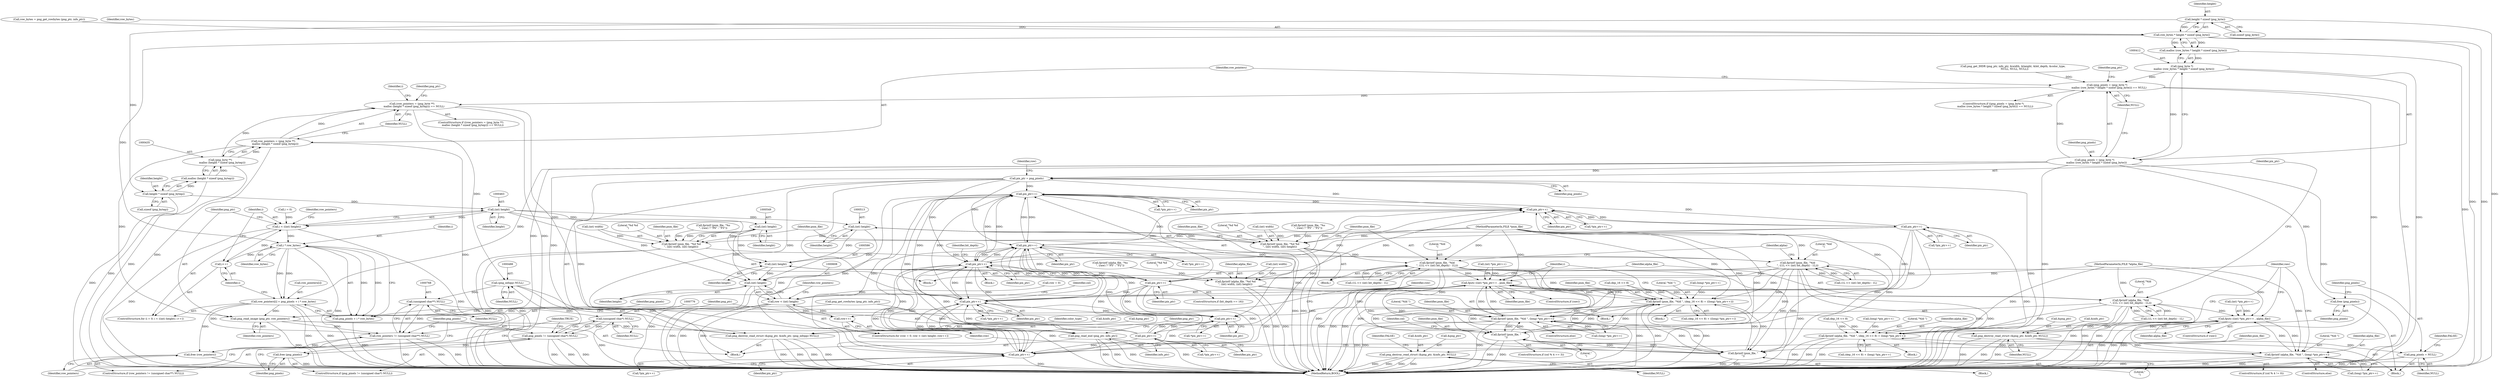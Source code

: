 digraph "0_Android_9d4853418ab2f754c2b63e091c29c5529b8b86ca_157@API" {
"1000416" [label="(Call,height * sizeof (png_byte))"];
"1000414" [label="(Call,row_bytes * height * sizeof (png_byte))"];
"1000413" [label="(Call,malloc (row_bytes * height * sizeof (png_byte)))"];
"1000411" [label="(Call,(png_byte *)\n     malloc (row_bytes * height * sizeof (png_byte)))"];
"1000408" [label="(Call,(png_pixels = (png_byte *)\n     malloc (row_bytes * height * sizeof (png_byte))) == NULL)"];
"1000422" [label="(Call,png_destroy_read_struct (&png_ptr, &info_ptr, NULL))"];
"1000431" [label="(Call,(row_pointers = (png_byte **)\n     malloc (height * sizeof (png_bytep))) == NULL)"];
"1000443" [label="(Call,png_destroy_read_struct (&png_ptr, &info_ptr, NULL))"];
"1000451" [label="(Call,png_pixels = NULL)"];
"1000487" [label="(Call,(png_infopp) NULL)"];
"1000482" [label="(Call,png_destroy_read_struct (&png_ptr, &info_ptr, (png_infopp) NULL))"];
"1000767" [label="(Call,(unsigned char**) NULL)"];
"1000765" [label="(Call,row_pointers != (unsigned char**) NULL)"];
"1000770" [label="(Call,free (row_pointers))"];
"1000775" [label="(Call,(unsigned char*) NULL)"];
"1000773" [label="(Call,png_pixels != (unsigned char*) NULL)"];
"1000778" [label="(Call,free (png_pixels))"];
"1000409" [label="(Call,png_pixels = (png_byte *)\n     malloc (row_bytes * height * sizeof (png_byte)))"];
"1000449" [label="(Call,free (png_pixels))"];
"1000467" [label="(Call,row_pointers[i] = png_pixels + i * row_bytes)"];
"1000476" [label="(Call,png_read_image (png_ptr, row_pointers))"];
"1000479" [label="(Call,png_read_end (png_ptr, info_ptr))"];
"1000471" [label="(Call,png_pixels + i * row_bytes)"];
"1000598" [label="(Call,pix_ptr = png_pixels)"];
"1000643" [label="(Call,pix_ptr++)"];
"1000657" [label="(Call,pix_ptr++)"];
"1000669" [label="(Call,pix_ptr++)"];
"1000678" [label="(Call,pix_ptr++)"];
"1000687" [label="(Call,pix_ptr++)"];
"1000693" [label="(Call,pix_ptr++)"];
"1000703" [label="(Call,pix_ptr++)"];
"1000717" [label="(Call,pix_ptr++)"];
"1000729" [label="(Call,pix_ptr++)"];
"1000738" [label="(Call,pix_ptr++)"];
"1000473" [label="(Call,i * row_bytes)"];
"1000465" [label="(Call,i++)"];
"1000460" [label="(Call,i < ((int) height))"];
"1000437" [label="(Call,height * sizeof (png_bytep))"];
"1000436" [label="(Call,malloc (height * sizeof (png_bytep)))"];
"1000434" [label="(Call,(png_byte **)\n     malloc (height * sizeof (png_bytep)))"];
"1000432" [label="(Call,row_pointers = (png_byte **)\n     malloc (height * sizeof (png_bytep)))"];
"1000462" [label="(Call,(int) height)"];
"1000512" [label="(Call,(int) height)"];
"1000506" [label="(Call,fprintf (pnm_file, \"%d %d\n\", (int) width, (int) height))"];
"1000515" [label="(Call,fprintf (pnm_file, \"%ld\n\", ((1L << (int) bit_depth) - 1L)))"];
"1000639" [label="(Call,fputc ((int) *pix_ptr++ , pnm_file))"];
"1000659" [label="(Call,fprintf (pnm_file, \"%ld \", (dep_16 << 8) + ((long) *pix_ptr++)))"];
"1000672" [label="(Call,fprintf (pnm_file, \"%ld \", (long) *pix_ptr++))"];
"1000749" [label="(Call,fprintf (pnm_file, \"\n\"))"];
"1000761" [label="(Call,fprintf (pnm_file, \"\n\"))"];
"1000585" [label="(Call,(int) height)"];
"1000579" [label="(Call,fprintf (alpha_file, \"%d %d\n\", (int) width, (int) height))"];
"1000588" [label="(Call,fprintf (alpha_file, \"%ld\n\", ((1L << (int) bit_depth) - 1L)))"];
"1000699" [label="(Call,fputc ((int) *pix_ptr++ , alpha_file))"];
"1000719" [label="(Call,fprintf (alpha_file, \"%ld \", (dep_16 << 8) + (long) *pix_ptr++))"];
"1000732" [label="(Call,fprintf (alpha_file, \"%ld \", (long) *pix_ptr++))"];
"1000607" [label="(Call,(int) height)"];
"1000605" [label="(Call,row < (int) height)"];
"1000610" [label="(Call,row++)"];
"1000548" [label="(Call,(int) height)"];
"1000542" [label="(Call,fprintf (pnm_file, \"%d %d\n\", (int) width, (int) height))"];
"1000551" [label="(Call,fprintf (pnm_file, \"%ld\n\", ((1L << (int) bit_depth) - 1L)))"];
"1000761" [label="(Call,fprintf (pnm_file, \"\n\"))"];
"1000711" [label="(Block,)"];
"1000723" [label="(Call,dep_16 << 8)"];
"1000482" [label="(Call,png_destroy_read_struct (&png_ptr, &info_ptr, (png_infopp) NULL))"];
"1000453" [label="(Identifier,NULL)"];
"1000699" [label="(Call,fputc ((int) *pix_ptr++ , alpha_file))"];
"1000515" [label="(Call,fprintf (pnm_file, \"%ld\n\", ((1L << (int) bit_depth) - 1L)))"];
"1000477" [label="(Identifier,png_ptr)"];
"1000672" [label="(Call,fprintf (pnm_file, \"%ld \", (long) *pix_ptr++))"];
"1000509" [label="(Call,(int) width)"];
"1000464" [label="(Identifier,height)"];
"1000469" [label="(Identifier,row_pointers)"];
"1000402" [label="(Call,row_bytes = png_get_rowbytes (png_ptr, info_ptr))"];
"1000449" [label="(Call,free (png_pixels))"];
"1000475" [label="(Identifier,row_bytes)"];
"1000551" [label="(Call,fprintf (pnm_file, \"%ld\n\", ((1L << (int) bit_depth) - 1L)))"];
"1000451" [label="(Call,png_pixels = NULL)"];
"1000764" [label="(ControlStructure,if (row_pointers != (unsigned char**) NULL))"];
"1000661" [label="(Literal,\"%ld \")"];
"1000506" [label="(Call,fprintf (pnm_file, \"%d %d\n\", (int) width, (int) height))"];
"1000590" [label="(Literal,\"%ld\n\")"];
"1000686" [label="(Block,)"];
"1000514" [label="(Identifier,height)"];
"1000582" [label="(Call,(int) width)"];
"1000487" [label="(Call,(png_infopp) NULL)"];
"1000694" [label="(Identifier,pix_ptr)"];
"1000739" [label="(Identifier,pix_ptr)"];
"1000137" [label="(MethodParameterIn,FILE *pnm_file)"];
"1000691" [label="(Identifier,bit_depth)"];
"1000635" [label="(Identifier,i)"];
"1000485" [label="(Call,&info_ptr)"];
"1000675" [label="(Call,(long) *pix_ptr++)"];
"1000734" [label="(Literal,\"%ld \")"];
"1000415" [label="(Identifier,row_bytes)"];
"1000601" [label="(ControlStructure,for (row = 0; row < (int) height; row++))"];
"1000444" [label="(Call,&png_ptr)"];
"1000771" [label="(Identifier,row_pointers)"];
"1000749" [label="(Call,fprintf (pnm_file, \"\n\"))"];
"1000702" [label="(Call,*pix_ptr++)"];
"1000436" [label="(Call,malloc (height * sizeof (png_bytep)))"];
"1000688" [label="(Identifier,pix_ptr)"];
"1000658" [label="(Identifier,pix_ptr)"];
"1000517" [label="(Literal,\"%ld\n\")"];
"1000703" [label="(Call,pix_ptr++)"];
"1000615" [label="(Identifier,col)"];
"1000433" [label="(Identifier,row_pointers)"];
"1000726" [label="(Call,(long) *pix_ptr++)"];
"1000542" [label="(Call,fprintf (pnm_file, \"%d %d\n\", (int) width, (int) height))"];
"1000591" [label="(Call,(1L << (int) bit_depth) - 1L)"];
"1000418" [label="(Call,sizeof (png_byte))"];
"1000466" [label="(Identifier,i)"];
"1000479" [label="(Call,png_read_end (png_ptr, info_ptr))"];
"1000751" [label="(Literal,\"\n\")"];
"1000437" [label="(Call,height * sizeof (png_bytep))"];
"1000605" [label="(Call,row < (int) height)"];
"1000705" [label="(Identifier,alpha_file)"];
"1000666" [label="(Call,(long) *pix_ptr++)"];
"1000645" [label="(Identifier,pnm_file)"];
"1000455" [label="(Identifier,FALSE)"];
"1000611" [label="(Identifier,row)"];
"1000461" [label="(Identifier,i)"];
"1000421" [label="(Block,)"];
"1000587" [label="(Identifier,height)"];
"1000478" [label="(Identifier,row_pointers)"];
"1000770" [label="(Call,free (row_pointers))"];
"1000498" [label="(Block,)"];
"1000413" [label="(Call,malloc (row_bytes * height * sizeof (png_byte)))"];
"1000769" [label="(Identifier,NULL)"];
"1000603" [label="(Identifier,row)"];
"1000716" [label="(Call,*pix_ptr++)"];
"1000640" [label="(Call,(int) *pix_ptr++)"];
"1000766" [label="(Identifier,row_pointers)"];
"1000422" [label="(Call,png_destroy_read_struct (&png_ptr, &info_ptr, NULL))"];
"1000677" [label="(Call,*pix_ptr++)"];
"1000774" [label="(Identifier,png_pixels)"];
"1000432" [label="(Call,row_pointers = (png_byte **)\n     malloc (height * sizeof (png_bytep)))"];
"1000639" [label="(Call,fputc ((int) *pix_ptr++ , pnm_file))"];
"1000637" [label="(ControlStructure,if (raw))"];
"1000623" [label="(Identifier,col)"];
"1000483" [label="(Call,&png_ptr)"];
"1000434" [label="(Call,(png_byte **)\n     malloc (height * sizeof (png_bytep)))"];
"1000581" [label="(Literal,\"%d %d\n\")"];
"1000687" [label="(Call,pix_ptr++)"];
"1000450" [label="(Identifier,png_pixels)"];
"1000493" [label="(Identifier,color_type)"];
"1000550" [label="(Identifier,height)"];
"1000607" [label="(Call,(int) height)"];
"1000481" [label="(Identifier,info_ptr)"];
"1000499" [label="(Call,fprintf (pnm_file, \"%s\n\", (raw) ? \"P5\" : \"P2\"))"];
"1000697" [label="(ControlStructure,if (raw))"];
"1000535" [label="(Call,fprintf (pnm_file, \"%s\n\", (raw) ? \"P6\" : \"P3\"))"];
"1000772" [label="(ControlStructure,if (png_pixels != (unsigned char*) NULL))"];
"1000642" [label="(Call,*pix_ptr++)"];
"1000730" [label="(Identifier,pix_ptr)"];
"1000671" [label="(ControlStructure,else)"];
"1000669" [label="(Call,pix_ptr++)"];
"1000674" [label="(Literal,\"%ld \")"];
"1000719" [label="(Call,fprintf (alpha_file, \"%ld \", (dep_16 << 8) + (long) *pix_ptr++))"];
"1000733" [label="(Identifier,alpha_file)"];
"1000731" [label="(ControlStructure,else)"];
"1000589" [label="(Identifier,alpha_file)"];
"1000430" [label="(ControlStructure,if ((row_pointers = (png_byte **)\n     malloc (height * sizeof (png_bytep))) == NULL))"];
"1000474" [label="(Identifier,i)"];
"1000448" [label="(Identifier,NULL)"];
"1000765" [label="(Call,row_pointers != (unsigned char**) NULL)"];
"1000446" [label="(Call,&info_ptr)"];
"1000438" [label="(Identifier,height)"];
"1000417" [label="(Identifier,height)"];
"1000659" [label="(Call,fprintf (pnm_file, \"%ld \", (dep_16 << 8) + ((long) *pix_ptr++)))"];
"1000750" [label="(Identifier,pnm_file)"];
"1000571" [label="(Block,)"];
"1000644" [label="(Identifier,pix_ptr)"];
"1000767" [label="(Call,(unsigned char**) NULL)"];
"1000778" [label="(Call,free (png_pixels))"];
"1000439" [label="(Call,sizeof (png_bytep))"];
"1000443" [label="(Call,png_destroy_read_struct (&png_ptr, &info_ptr, NULL))"];
"1000507" [label="(Identifier,pnm_file)"];
"1000763" [label="(Literal,\"\n\")"];
"1000580" [label="(Identifier,alpha_file)"];
"1000663" [label="(Call,dep_16 << 8)"];
"1000777" [label="(Identifier,NULL)"];
"1000425" [label="(Call,&info_ptr)"];
"1000579" [label="(Call,fprintf (alpha_file, \"%d %d\n\", (int) width, (int) height))"];
"1000722" [label="(Call,(dep_16 << 8) + (long) *pix_ptr++)"];
"1000599" [label="(Identifier,pix_ptr)"];
"1000585" [label="(Call,(int) height)"];
"1000743" [label="(ControlStructure,if (col % 4 == 3))"];
"1000588" [label="(Call,fprintf (alpha_file, \"%ld\n\", ((1L << (int) bit_depth) - 1L)))"];
"1000141" [label="(Block,)"];
"1000431" [label="(Call,(row_pointers = (png_byte **)\n     malloc (height * sizeof (png_bytep))) == NULL)"];
"1000407" [label="(ControlStructure,if ((png_pixels = (png_byte *)\n     malloc (row_bytes * height * sizeof (png_byte))) == NULL))"];
"1000516" [label="(Identifier,pnm_file)"];
"1000411" [label="(Call,(png_byte *)\n     malloc (row_bytes * height * sizeof (png_byte)))"];
"1000408" [label="(Call,(png_pixels = (png_byte *)\n     malloc (row_bytes * height * sizeof (png_byte))) == NULL)"];
"1000548" [label="(Call,(int) height)"];
"1000457" [label="(Call,i = 0)"];
"1000779" [label="(Identifier,png_pixels)"];
"1000489" [label="(Identifier,NULL)"];
"1000704" [label="(Identifier,pix_ptr)"];
"1000721" [label="(Literal,\"%ld \")"];
"1000656" [label="(Call,*pix_ptr++)"];
"1000718" [label="(Identifier,pix_ptr)"];
"1000670" [label="(Identifier,pix_ptr)"];
"1000660" [label="(Identifier,pnm_file)"];
"1000673" [label="(Identifier,pnm_file)"];
"1000442" [label="(Block,)"];
"1000609" [label="(Identifier,height)"];
"1000717" [label="(Call,pix_ptr++)"];
"1000423" [label="(Call,&png_ptr)"];
"1000316" [label="(Call,png_get_IHDR (png_ptr, info_ptr, &width, &height, &bit_depth, &color_type,\n    NULL, NULL, NULL))"];
"1000689" [label="(ControlStructure,if (bit_depth == 16))"];
"1000462" [label="(Call,(int) height)"];
"1000720" [label="(Identifier,alpha_file)"];
"1000429" [label="(Identifier,FALSE)"];
"1000460" [label="(Call,i < ((int) height))"];
"1000468" [label="(Call,row_pointers[i])"];
"1000643" [label="(Call,pix_ptr++)"];
"1000762" [label="(Identifier,pnm_file)"];
"1000700" [label="(Call,(int) *pix_ptr++)"];
"1000729" [label="(Call,pix_ptr++)"];
"1000420" [label="(Identifier,NULL)"];
"1000452" [label="(Identifier,png_pixels)"];
"1000773" [label="(Call,png_pixels != (unsigned char*) NULL)"];
"1000781" [label="(Identifier,TRUE)"];
"1000456" [label="(ControlStructure,for (i = 0; i < ((int) height); i++))"];
"1000471" [label="(Call,png_pixels + i * row_bytes)"];
"1000742" [label="(Identifier,raw)"];
"1000476" [label="(Call,png_read_image (png_ptr, row_pointers))"];
"1000563" [label="(Identifier,alpha)"];
"1000138" [label="(MethodParameterIn,FILE *alpha_file)"];
"1000600" [label="(Identifier,png_pixels)"];
"1000410" [label="(Identifier,png_pixels)"];
"1000465" [label="(Call,i++)"];
"1000775" [label="(Call,(unsigned char*) NULL)"];
"1000602" [label="(Call,row = 0)"];
"1000545" [label="(Call,(int) width)"];
"1000554" [label="(Call,(1L << (int) bit_depth) - 1L)"];
"1000693" [label="(Call,pix_ptr++)"];
"1000657" [label="(Call,pix_ptr++)"];
"1000512" [label="(Call,(int) height)"];
"1000651" [label="(Block,)"];
"1000534" [label="(Block,)"];
"1000480" [label="(Identifier,png_ptr)"];
"1000668" [label="(Call,*pix_ptr++)"];
"1000662" [label="(Call,(dep_16 << 8) + ((long) *pix_ptr++))"];
"1000424" [label="(Identifier,png_ptr)"];
"1000427" [label="(Identifier,NULL)"];
"1000553" [label="(Literal,\"%ld\n\")"];
"1000738" [label="(Call,pix_ptr++)"];
"1000552" [label="(Identifier,pnm_file)"];
"1000441" [label="(Identifier,NULL)"];
"1000728" [label="(Call,*pix_ptr++)"];
"1000735" [label="(Call,(long) *pix_ptr++)"];
"1000679" [label="(Identifier,pix_ptr)"];
"1000610" [label="(Call,row++)"];
"1000467" [label="(Call,row_pointers[i] = png_pixels + i * row_bytes)"];
"1000598" [label="(Call,pix_ptr = png_pixels)"];
"1000544" [label="(Literal,\"%d %d\n\")"];
"1000606" [label="(Identifier,row)"];
"1000472" [label="(Identifier,png_pixels)"];
"1000445" [label="(Identifier,png_ptr)"];
"1000458" [label="(Identifier,i)"];
"1000414" [label="(Call,row_bytes * height * sizeof (png_byte))"];
"1000543" [label="(Identifier,pnm_file)"];
"1000404" [label="(Call,png_get_rowbytes (png_ptr, info_ptr))"];
"1000732" [label="(Call,fprintf (alpha_file, \"%ld \", (long) *pix_ptr++))"];
"1000518" [label="(Call,(1L << (int) bit_depth) - 1L)"];
"1000508" [label="(Literal,\"%d %d\n\")"];
"1000678" [label="(Call,pix_ptr++)"];
"1000782" [label="(MethodReturn,BOOL)"];
"1000484" [label="(Identifier,png_ptr)"];
"1000572" [label="(Call,fprintf (alpha_file, \"%s\n\", (raw) ? \"P5\" : \"P2\"))"];
"1000416" [label="(Call,height * sizeof (png_byte))"];
"1000473" [label="(Call,i * row_bytes)"];
"1000409" [label="(Call,png_pixels = (png_byte *)\n     malloc (row_bytes * height * sizeof (png_byte)))"];
"1000737" [label="(Call,*pix_ptr++)"];
"1000755" [label="(ControlStructure,if (col % 4 != 0))"];
"1000416" -> "1000414"  [label="AST: "];
"1000416" -> "1000418"  [label="CFG: "];
"1000417" -> "1000416"  [label="AST: "];
"1000418" -> "1000416"  [label="AST: "];
"1000414" -> "1000416"  [label="CFG: "];
"1000416" -> "1000782"  [label="DDG: "];
"1000416" -> "1000414"  [label="DDG: "];
"1000416" -> "1000437"  [label="DDG: "];
"1000414" -> "1000413"  [label="AST: "];
"1000415" -> "1000414"  [label="AST: "];
"1000413" -> "1000414"  [label="CFG: "];
"1000414" -> "1000782"  [label="DDG: "];
"1000414" -> "1000782"  [label="DDG: "];
"1000414" -> "1000413"  [label="DDG: "];
"1000414" -> "1000413"  [label="DDG: "];
"1000402" -> "1000414"  [label="DDG: "];
"1000414" -> "1000473"  [label="DDG: "];
"1000413" -> "1000411"  [label="AST: "];
"1000411" -> "1000413"  [label="CFG: "];
"1000413" -> "1000782"  [label="DDG: "];
"1000413" -> "1000411"  [label="DDG: "];
"1000411" -> "1000409"  [label="AST: "];
"1000412" -> "1000411"  [label="AST: "];
"1000409" -> "1000411"  [label="CFG: "];
"1000411" -> "1000782"  [label="DDG: "];
"1000411" -> "1000408"  [label="DDG: "];
"1000411" -> "1000409"  [label="DDG: "];
"1000408" -> "1000407"  [label="AST: "];
"1000408" -> "1000420"  [label="CFG: "];
"1000409" -> "1000408"  [label="AST: "];
"1000420" -> "1000408"  [label="AST: "];
"1000424" -> "1000408"  [label="CFG: "];
"1000433" -> "1000408"  [label="CFG: "];
"1000408" -> "1000782"  [label="DDG: "];
"1000409" -> "1000408"  [label="DDG: "];
"1000316" -> "1000408"  [label="DDG: "];
"1000408" -> "1000422"  [label="DDG: "];
"1000408" -> "1000431"  [label="DDG: "];
"1000422" -> "1000421"  [label="AST: "];
"1000422" -> "1000427"  [label="CFG: "];
"1000423" -> "1000422"  [label="AST: "];
"1000425" -> "1000422"  [label="AST: "];
"1000427" -> "1000422"  [label="AST: "];
"1000429" -> "1000422"  [label="CFG: "];
"1000422" -> "1000782"  [label="DDG: "];
"1000422" -> "1000782"  [label="DDG: "];
"1000422" -> "1000782"  [label="DDG: "];
"1000422" -> "1000782"  [label="DDG: "];
"1000431" -> "1000430"  [label="AST: "];
"1000431" -> "1000441"  [label="CFG: "];
"1000432" -> "1000431"  [label="AST: "];
"1000441" -> "1000431"  [label="AST: "];
"1000445" -> "1000431"  [label="CFG: "];
"1000458" -> "1000431"  [label="CFG: "];
"1000431" -> "1000782"  [label="DDG: "];
"1000432" -> "1000431"  [label="DDG: "];
"1000434" -> "1000431"  [label="DDG: "];
"1000431" -> "1000443"  [label="DDG: "];
"1000431" -> "1000487"  [label="DDG: "];
"1000443" -> "1000442"  [label="AST: "];
"1000443" -> "1000448"  [label="CFG: "];
"1000444" -> "1000443"  [label="AST: "];
"1000446" -> "1000443"  [label="AST: "];
"1000448" -> "1000443"  [label="AST: "];
"1000450" -> "1000443"  [label="CFG: "];
"1000443" -> "1000782"  [label="DDG: "];
"1000443" -> "1000782"  [label="DDG: "];
"1000443" -> "1000782"  [label="DDG: "];
"1000443" -> "1000451"  [label="DDG: "];
"1000451" -> "1000442"  [label="AST: "];
"1000451" -> "1000453"  [label="CFG: "];
"1000452" -> "1000451"  [label="AST: "];
"1000453" -> "1000451"  [label="AST: "];
"1000455" -> "1000451"  [label="CFG: "];
"1000451" -> "1000782"  [label="DDG: "];
"1000451" -> "1000782"  [label="DDG: "];
"1000487" -> "1000482"  [label="AST: "];
"1000487" -> "1000489"  [label="CFG: "];
"1000488" -> "1000487"  [label="AST: "];
"1000489" -> "1000487"  [label="AST: "];
"1000482" -> "1000487"  [label="CFG: "];
"1000487" -> "1000482"  [label="DDG: "];
"1000487" -> "1000767"  [label="DDG: "];
"1000482" -> "1000141"  [label="AST: "];
"1000483" -> "1000482"  [label="AST: "];
"1000485" -> "1000482"  [label="AST: "];
"1000493" -> "1000482"  [label="CFG: "];
"1000482" -> "1000782"  [label="DDG: "];
"1000482" -> "1000782"  [label="DDG: "];
"1000482" -> "1000782"  [label="DDG: "];
"1000482" -> "1000782"  [label="DDG: "];
"1000767" -> "1000765"  [label="AST: "];
"1000767" -> "1000769"  [label="CFG: "];
"1000768" -> "1000767"  [label="AST: "];
"1000769" -> "1000767"  [label="AST: "];
"1000765" -> "1000767"  [label="CFG: "];
"1000767" -> "1000765"  [label="DDG: "];
"1000767" -> "1000775"  [label="DDG: "];
"1000765" -> "1000764"  [label="AST: "];
"1000766" -> "1000765"  [label="AST: "];
"1000771" -> "1000765"  [label="CFG: "];
"1000774" -> "1000765"  [label="CFG: "];
"1000765" -> "1000782"  [label="DDG: "];
"1000765" -> "1000782"  [label="DDG: "];
"1000765" -> "1000782"  [label="DDG: "];
"1000467" -> "1000765"  [label="DDG: "];
"1000476" -> "1000765"  [label="DDG: "];
"1000765" -> "1000770"  [label="DDG: "];
"1000770" -> "1000764"  [label="AST: "];
"1000770" -> "1000771"  [label="CFG: "];
"1000771" -> "1000770"  [label="AST: "];
"1000774" -> "1000770"  [label="CFG: "];
"1000770" -> "1000782"  [label="DDG: "];
"1000467" -> "1000770"  [label="DDG: "];
"1000775" -> "1000773"  [label="AST: "];
"1000775" -> "1000777"  [label="CFG: "];
"1000776" -> "1000775"  [label="AST: "];
"1000777" -> "1000775"  [label="AST: "];
"1000773" -> "1000775"  [label="CFG: "];
"1000775" -> "1000782"  [label="DDG: "];
"1000775" -> "1000773"  [label="DDG: "];
"1000773" -> "1000772"  [label="AST: "];
"1000774" -> "1000773"  [label="AST: "];
"1000779" -> "1000773"  [label="CFG: "];
"1000781" -> "1000773"  [label="CFG: "];
"1000773" -> "1000782"  [label="DDG: "];
"1000773" -> "1000782"  [label="DDG: "];
"1000773" -> "1000782"  [label="DDG: "];
"1000409" -> "1000773"  [label="DDG: "];
"1000773" -> "1000778"  [label="DDG: "];
"1000778" -> "1000772"  [label="AST: "];
"1000778" -> "1000779"  [label="CFG: "];
"1000779" -> "1000778"  [label="AST: "];
"1000781" -> "1000778"  [label="CFG: "];
"1000778" -> "1000782"  [label="DDG: "];
"1000410" -> "1000409"  [label="AST: "];
"1000420" -> "1000409"  [label="CFG: "];
"1000409" -> "1000782"  [label="DDG: "];
"1000409" -> "1000782"  [label="DDG: "];
"1000409" -> "1000449"  [label="DDG: "];
"1000409" -> "1000467"  [label="DDG: "];
"1000409" -> "1000471"  [label="DDG: "];
"1000409" -> "1000598"  [label="DDG: "];
"1000449" -> "1000442"  [label="AST: "];
"1000449" -> "1000450"  [label="CFG: "];
"1000450" -> "1000449"  [label="AST: "];
"1000452" -> "1000449"  [label="CFG: "];
"1000467" -> "1000456"  [label="AST: "];
"1000467" -> "1000471"  [label="CFG: "];
"1000468" -> "1000467"  [label="AST: "];
"1000471" -> "1000467"  [label="AST: "];
"1000466" -> "1000467"  [label="CFG: "];
"1000467" -> "1000782"  [label="DDG: "];
"1000467" -> "1000782"  [label="DDG: "];
"1000473" -> "1000467"  [label="DDG: "];
"1000473" -> "1000467"  [label="DDG: "];
"1000467" -> "1000476"  [label="DDG: "];
"1000476" -> "1000141"  [label="AST: "];
"1000476" -> "1000478"  [label="CFG: "];
"1000477" -> "1000476"  [label="AST: "];
"1000478" -> "1000476"  [label="AST: "];
"1000480" -> "1000476"  [label="CFG: "];
"1000476" -> "1000782"  [label="DDG: "];
"1000404" -> "1000476"  [label="DDG: "];
"1000432" -> "1000476"  [label="DDG: "];
"1000476" -> "1000479"  [label="DDG: "];
"1000479" -> "1000141"  [label="AST: "];
"1000479" -> "1000481"  [label="CFG: "];
"1000480" -> "1000479"  [label="AST: "];
"1000481" -> "1000479"  [label="AST: "];
"1000484" -> "1000479"  [label="CFG: "];
"1000479" -> "1000782"  [label="DDG: "];
"1000479" -> "1000782"  [label="DDG: "];
"1000479" -> "1000782"  [label="DDG: "];
"1000404" -> "1000479"  [label="DDG: "];
"1000471" -> "1000473"  [label="CFG: "];
"1000472" -> "1000471"  [label="AST: "];
"1000473" -> "1000471"  [label="AST: "];
"1000471" -> "1000782"  [label="DDG: "];
"1000473" -> "1000471"  [label="DDG: "];
"1000473" -> "1000471"  [label="DDG: "];
"1000598" -> "1000141"  [label="AST: "];
"1000598" -> "1000600"  [label="CFG: "];
"1000599" -> "1000598"  [label="AST: "];
"1000600" -> "1000598"  [label="AST: "];
"1000603" -> "1000598"  [label="CFG: "];
"1000598" -> "1000782"  [label="DDG: "];
"1000598" -> "1000643"  [label="DDG: "];
"1000598" -> "1000657"  [label="DDG: "];
"1000598" -> "1000678"  [label="DDG: "];
"1000598" -> "1000687"  [label="DDG: "];
"1000598" -> "1000703"  [label="DDG: "];
"1000598" -> "1000717"  [label="DDG: "];
"1000598" -> "1000738"  [label="DDG: "];
"1000643" -> "1000642"  [label="AST: "];
"1000643" -> "1000644"  [label="CFG: "];
"1000644" -> "1000643"  [label="AST: "];
"1000642" -> "1000643"  [label="CFG: "];
"1000643" -> "1000782"  [label="DDG: "];
"1000729" -> "1000643"  [label="DDG: "];
"1000678" -> "1000643"  [label="DDG: "];
"1000738" -> "1000643"  [label="DDG: "];
"1000669" -> "1000643"  [label="DDG: "];
"1000693" -> "1000643"  [label="DDG: "];
"1000687" -> "1000643"  [label="DDG: "];
"1000703" -> "1000643"  [label="DDG: "];
"1000643" -> "1000657"  [label="DDG: "];
"1000643" -> "1000678"  [label="DDG: "];
"1000643" -> "1000687"  [label="DDG: "];
"1000643" -> "1000703"  [label="DDG: "];
"1000643" -> "1000717"  [label="DDG: "];
"1000643" -> "1000738"  [label="DDG: "];
"1000657" -> "1000656"  [label="AST: "];
"1000657" -> "1000658"  [label="CFG: "];
"1000658" -> "1000657"  [label="AST: "];
"1000656" -> "1000657"  [label="CFG: "];
"1000729" -> "1000657"  [label="DDG: "];
"1000678" -> "1000657"  [label="DDG: "];
"1000738" -> "1000657"  [label="DDG: "];
"1000669" -> "1000657"  [label="DDG: "];
"1000693" -> "1000657"  [label="DDG: "];
"1000687" -> "1000657"  [label="DDG: "];
"1000703" -> "1000657"  [label="DDG: "];
"1000657" -> "1000669"  [label="DDG: "];
"1000669" -> "1000668"  [label="AST: "];
"1000669" -> "1000670"  [label="CFG: "];
"1000670" -> "1000669"  [label="AST: "];
"1000668" -> "1000669"  [label="CFG: "];
"1000669" -> "1000782"  [label="DDG: "];
"1000669" -> "1000678"  [label="DDG: "];
"1000669" -> "1000687"  [label="DDG: "];
"1000669" -> "1000703"  [label="DDG: "];
"1000669" -> "1000717"  [label="DDG: "];
"1000669" -> "1000738"  [label="DDG: "];
"1000678" -> "1000677"  [label="AST: "];
"1000678" -> "1000679"  [label="CFG: "];
"1000679" -> "1000678"  [label="AST: "];
"1000677" -> "1000678"  [label="CFG: "];
"1000678" -> "1000782"  [label="DDG: "];
"1000729" -> "1000678"  [label="DDG: "];
"1000738" -> "1000678"  [label="DDG: "];
"1000693" -> "1000678"  [label="DDG: "];
"1000687" -> "1000678"  [label="DDG: "];
"1000703" -> "1000678"  [label="DDG: "];
"1000678" -> "1000687"  [label="DDG: "];
"1000678" -> "1000703"  [label="DDG: "];
"1000678" -> "1000717"  [label="DDG: "];
"1000678" -> "1000738"  [label="DDG: "];
"1000687" -> "1000686"  [label="AST: "];
"1000687" -> "1000688"  [label="CFG: "];
"1000688" -> "1000687"  [label="AST: "];
"1000691" -> "1000687"  [label="CFG: "];
"1000687" -> "1000782"  [label="DDG: "];
"1000729" -> "1000687"  [label="DDG: "];
"1000738" -> "1000687"  [label="DDG: "];
"1000693" -> "1000687"  [label="DDG: "];
"1000703" -> "1000687"  [label="DDG: "];
"1000687" -> "1000693"  [label="DDG: "];
"1000687" -> "1000703"  [label="DDG: "];
"1000687" -> "1000717"  [label="DDG: "];
"1000687" -> "1000738"  [label="DDG: "];
"1000693" -> "1000689"  [label="AST: "];
"1000693" -> "1000694"  [label="CFG: "];
"1000694" -> "1000693"  [label="AST: "];
"1000742" -> "1000693"  [label="CFG: "];
"1000693" -> "1000782"  [label="DDG: "];
"1000693" -> "1000703"  [label="DDG: "];
"1000693" -> "1000717"  [label="DDG: "];
"1000693" -> "1000738"  [label="DDG: "];
"1000703" -> "1000702"  [label="AST: "];
"1000703" -> "1000704"  [label="CFG: "];
"1000704" -> "1000703"  [label="AST: "];
"1000702" -> "1000703"  [label="CFG: "];
"1000703" -> "1000782"  [label="DDG: "];
"1000729" -> "1000703"  [label="DDG: "];
"1000738" -> "1000703"  [label="DDG: "];
"1000703" -> "1000717"  [label="DDG: "];
"1000703" -> "1000738"  [label="DDG: "];
"1000717" -> "1000716"  [label="AST: "];
"1000717" -> "1000718"  [label="CFG: "];
"1000718" -> "1000717"  [label="AST: "];
"1000716" -> "1000717"  [label="CFG: "];
"1000729" -> "1000717"  [label="DDG: "];
"1000738" -> "1000717"  [label="DDG: "];
"1000717" -> "1000729"  [label="DDG: "];
"1000729" -> "1000728"  [label="AST: "];
"1000729" -> "1000730"  [label="CFG: "];
"1000730" -> "1000729"  [label="AST: "];
"1000728" -> "1000729"  [label="CFG: "];
"1000729" -> "1000782"  [label="DDG: "];
"1000729" -> "1000738"  [label="DDG: "];
"1000738" -> "1000737"  [label="AST: "];
"1000738" -> "1000739"  [label="CFG: "];
"1000739" -> "1000738"  [label="AST: "];
"1000737" -> "1000738"  [label="CFG: "];
"1000738" -> "1000782"  [label="DDG: "];
"1000473" -> "1000475"  [label="CFG: "];
"1000474" -> "1000473"  [label="AST: "];
"1000475" -> "1000473"  [label="AST: "];
"1000473" -> "1000782"  [label="DDG: "];
"1000473" -> "1000465"  [label="DDG: "];
"1000460" -> "1000473"  [label="DDG: "];
"1000465" -> "1000456"  [label="AST: "];
"1000465" -> "1000466"  [label="CFG: "];
"1000466" -> "1000465"  [label="AST: "];
"1000461" -> "1000465"  [label="CFG: "];
"1000465" -> "1000460"  [label="DDG: "];
"1000460" -> "1000456"  [label="AST: "];
"1000460" -> "1000462"  [label="CFG: "];
"1000461" -> "1000460"  [label="AST: "];
"1000462" -> "1000460"  [label="AST: "];
"1000469" -> "1000460"  [label="CFG: "];
"1000477" -> "1000460"  [label="CFG: "];
"1000460" -> "1000782"  [label="DDG: "];
"1000460" -> "1000782"  [label="DDG: "];
"1000457" -> "1000460"  [label="DDG: "];
"1000462" -> "1000460"  [label="DDG: "];
"1000437" -> "1000436"  [label="AST: "];
"1000437" -> "1000439"  [label="CFG: "];
"1000438" -> "1000437"  [label="AST: "];
"1000439" -> "1000437"  [label="AST: "];
"1000436" -> "1000437"  [label="CFG: "];
"1000437" -> "1000782"  [label="DDG: "];
"1000437" -> "1000436"  [label="DDG: "];
"1000437" -> "1000462"  [label="DDG: "];
"1000436" -> "1000434"  [label="AST: "];
"1000434" -> "1000436"  [label="CFG: "];
"1000436" -> "1000782"  [label="DDG: "];
"1000436" -> "1000434"  [label="DDG: "];
"1000434" -> "1000432"  [label="AST: "];
"1000435" -> "1000434"  [label="AST: "];
"1000432" -> "1000434"  [label="CFG: "];
"1000434" -> "1000782"  [label="DDG: "];
"1000434" -> "1000432"  [label="DDG: "];
"1000433" -> "1000432"  [label="AST: "];
"1000441" -> "1000432"  [label="CFG: "];
"1000432" -> "1000782"  [label="DDG: "];
"1000432" -> "1000782"  [label="DDG: "];
"1000462" -> "1000464"  [label="CFG: "];
"1000463" -> "1000462"  [label="AST: "];
"1000464" -> "1000462"  [label="AST: "];
"1000462" -> "1000512"  [label="DDG: "];
"1000462" -> "1000548"  [label="DDG: "];
"1000462" -> "1000585"  [label="DDG: "];
"1000462" -> "1000607"  [label="DDG: "];
"1000512" -> "1000506"  [label="AST: "];
"1000512" -> "1000514"  [label="CFG: "];
"1000513" -> "1000512"  [label="AST: "];
"1000514" -> "1000512"  [label="AST: "];
"1000506" -> "1000512"  [label="CFG: "];
"1000512" -> "1000506"  [label="DDG: "];
"1000512" -> "1000585"  [label="DDG: "];
"1000512" -> "1000607"  [label="DDG: "];
"1000506" -> "1000498"  [label="AST: "];
"1000507" -> "1000506"  [label="AST: "];
"1000508" -> "1000506"  [label="AST: "];
"1000509" -> "1000506"  [label="AST: "];
"1000516" -> "1000506"  [label="CFG: "];
"1000506" -> "1000782"  [label="DDG: "];
"1000506" -> "1000782"  [label="DDG: "];
"1000499" -> "1000506"  [label="DDG: "];
"1000137" -> "1000506"  [label="DDG: "];
"1000509" -> "1000506"  [label="DDG: "];
"1000506" -> "1000515"  [label="DDG: "];
"1000515" -> "1000498"  [label="AST: "];
"1000515" -> "1000518"  [label="CFG: "];
"1000516" -> "1000515"  [label="AST: "];
"1000517" -> "1000515"  [label="AST: "];
"1000518" -> "1000515"  [label="AST: "];
"1000563" -> "1000515"  [label="CFG: "];
"1000515" -> "1000782"  [label="DDG: "];
"1000515" -> "1000782"  [label="DDG: "];
"1000515" -> "1000782"  [label="DDG: "];
"1000137" -> "1000515"  [label="DDG: "];
"1000518" -> "1000515"  [label="DDG: "];
"1000518" -> "1000515"  [label="DDG: "];
"1000515" -> "1000639"  [label="DDG: "];
"1000515" -> "1000659"  [label="DDG: "];
"1000515" -> "1000672"  [label="DDG: "];
"1000515" -> "1000749"  [label="DDG: "];
"1000515" -> "1000761"  [label="DDG: "];
"1000639" -> "1000637"  [label="AST: "];
"1000639" -> "1000645"  [label="CFG: "];
"1000640" -> "1000639"  [label="AST: "];
"1000645" -> "1000639"  [label="AST: "];
"1000635" -> "1000639"  [label="CFG: "];
"1000639" -> "1000782"  [label="DDG: "];
"1000639" -> "1000782"  [label="DDG: "];
"1000639" -> "1000782"  [label="DDG: "];
"1000640" -> "1000639"  [label="DDG: "];
"1000761" -> "1000639"  [label="DDG: "];
"1000659" -> "1000639"  [label="DDG: "];
"1000749" -> "1000639"  [label="DDG: "];
"1000672" -> "1000639"  [label="DDG: "];
"1000551" -> "1000639"  [label="DDG: "];
"1000137" -> "1000639"  [label="DDG: "];
"1000639" -> "1000659"  [label="DDG: "];
"1000639" -> "1000672"  [label="DDG: "];
"1000639" -> "1000749"  [label="DDG: "];
"1000639" -> "1000761"  [label="DDG: "];
"1000659" -> "1000651"  [label="AST: "];
"1000659" -> "1000662"  [label="CFG: "];
"1000660" -> "1000659"  [label="AST: "];
"1000661" -> "1000659"  [label="AST: "];
"1000662" -> "1000659"  [label="AST: "];
"1000635" -> "1000659"  [label="CFG: "];
"1000659" -> "1000782"  [label="DDG: "];
"1000659" -> "1000782"  [label="DDG: "];
"1000659" -> "1000782"  [label="DDG: "];
"1000761" -> "1000659"  [label="DDG: "];
"1000749" -> "1000659"  [label="DDG: "];
"1000672" -> "1000659"  [label="DDG: "];
"1000551" -> "1000659"  [label="DDG: "];
"1000137" -> "1000659"  [label="DDG: "];
"1000663" -> "1000659"  [label="DDG: "];
"1000663" -> "1000659"  [label="DDG: "];
"1000666" -> "1000659"  [label="DDG: "];
"1000659" -> "1000672"  [label="DDG: "];
"1000659" -> "1000749"  [label="DDG: "];
"1000659" -> "1000761"  [label="DDG: "];
"1000672" -> "1000671"  [label="AST: "];
"1000672" -> "1000675"  [label="CFG: "];
"1000673" -> "1000672"  [label="AST: "];
"1000674" -> "1000672"  [label="AST: "];
"1000675" -> "1000672"  [label="AST: "];
"1000635" -> "1000672"  [label="CFG: "];
"1000672" -> "1000782"  [label="DDG: "];
"1000672" -> "1000782"  [label="DDG: "];
"1000672" -> "1000782"  [label="DDG: "];
"1000761" -> "1000672"  [label="DDG: "];
"1000749" -> "1000672"  [label="DDG: "];
"1000551" -> "1000672"  [label="DDG: "];
"1000137" -> "1000672"  [label="DDG: "];
"1000675" -> "1000672"  [label="DDG: "];
"1000672" -> "1000749"  [label="DDG: "];
"1000672" -> "1000761"  [label="DDG: "];
"1000749" -> "1000743"  [label="AST: "];
"1000749" -> "1000751"  [label="CFG: "];
"1000750" -> "1000749"  [label="AST: "];
"1000751" -> "1000749"  [label="AST: "];
"1000623" -> "1000749"  [label="CFG: "];
"1000749" -> "1000782"  [label="DDG: "];
"1000749" -> "1000782"  [label="DDG: "];
"1000761" -> "1000749"  [label="DDG: "];
"1000551" -> "1000749"  [label="DDG: "];
"1000137" -> "1000749"  [label="DDG: "];
"1000749" -> "1000761"  [label="DDG: "];
"1000761" -> "1000755"  [label="AST: "];
"1000761" -> "1000763"  [label="CFG: "];
"1000762" -> "1000761"  [label="AST: "];
"1000763" -> "1000761"  [label="AST: "];
"1000611" -> "1000761"  [label="CFG: "];
"1000761" -> "1000782"  [label="DDG: "];
"1000761" -> "1000782"  [label="DDG: "];
"1000551" -> "1000761"  [label="DDG: "];
"1000137" -> "1000761"  [label="DDG: "];
"1000585" -> "1000579"  [label="AST: "];
"1000585" -> "1000587"  [label="CFG: "];
"1000586" -> "1000585"  [label="AST: "];
"1000587" -> "1000585"  [label="AST: "];
"1000579" -> "1000585"  [label="CFG: "];
"1000585" -> "1000579"  [label="DDG: "];
"1000548" -> "1000585"  [label="DDG: "];
"1000585" -> "1000607"  [label="DDG: "];
"1000579" -> "1000571"  [label="AST: "];
"1000580" -> "1000579"  [label="AST: "];
"1000581" -> "1000579"  [label="AST: "];
"1000582" -> "1000579"  [label="AST: "];
"1000589" -> "1000579"  [label="CFG: "];
"1000579" -> "1000782"  [label="DDG: "];
"1000579" -> "1000782"  [label="DDG: "];
"1000572" -> "1000579"  [label="DDG: "];
"1000138" -> "1000579"  [label="DDG: "];
"1000582" -> "1000579"  [label="DDG: "];
"1000579" -> "1000588"  [label="DDG: "];
"1000588" -> "1000571"  [label="AST: "];
"1000588" -> "1000591"  [label="CFG: "];
"1000589" -> "1000588"  [label="AST: "];
"1000590" -> "1000588"  [label="AST: "];
"1000591" -> "1000588"  [label="AST: "];
"1000599" -> "1000588"  [label="CFG: "];
"1000588" -> "1000782"  [label="DDG: "];
"1000588" -> "1000782"  [label="DDG: "];
"1000588" -> "1000782"  [label="DDG: "];
"1000138" -> "1000588"  [label="DDG: "];
"1000591" -> "1000588"  [label="DDG: "];
"1000591" -> "1000588"  [label="DDG: "];
"1000588" -> "1000699"  [label="DDG: "];
"1000588" -> "1000719"  [label="DDG: "];
"1000588" -> "1000732"  [label="DDG: "];
"1000699" -> "1000697"  [label="AST: "];
"1000699" -> "1000705"  [label="CFG: "];
"1000700" -> "1000699"  [label="AST: "];
"1000705" -> "1000699"  [label="AST: "];
"1000742" -> "1000699"  [label="CFG: "];
"1000699" -> "1000782"  [label="DDG: "];
"1000699" -> "1000782"  [label="DDG: "];
"1000699" -> "1000782"  [label="DDG: "];
"1000700" -> "1000699"  [label="DDG: "];
"1000719" -> "1000699"  [label="DDG: "];
"1000732" -> "1000699"  [label="DDG: "];
"1000138" -> "1000699"  [label="DDG: "];
"1000699" -> "1000719"  [label="DDG: "];
"1000699" -> "1000732"  [label="DDG: "];
"1000719" -> "1000711"  [label="AST: "];
"1000719" -> "1000722"  [label="CFG: "];
"1000720" -> "1000719"  [label="AST: "];
"1000721" -> "1000719"  [label="AST: "];
"1000722" -> "1000719"  [label="AST: "];
"1000742" -> "1000719"  [label="CFG: "];
"1000719" -> "1000782"  [label="DDG: "];
"1000719" -> "1000782"  [label="DDG: "];
"1000719" -> "1000782"  [label="DDG: "];
"1000732" -> "1000719"  [label="DDG: "];
"1000138" -> "1000719"  [label="DDG: "];
"1000723" -> "1000719"  [label="DDG: "];
"1000723" -> "1000719"  [label="DDG: "];
"1000726" -> "1000719"  [label="DDG: "];
"1000719" -> "1000732"  [label="DDG: "];
"1000732" -> "1000731"  [label="AST: "];
"1000732" -> "1000735"  [label="CFG: "];
"1000733" -> "1000732"  [label="AST: "];
"1000734" -> "1000732"  [label="AST: "];
"1000735" -> "1000732"  [label="AST: "];
"1000742" -> "1000732"  [label="CFG: "];
"1000732" -> "1000782"  [label="DDG: "];
"1000732" -> "1000782"  [label="DDG: "];
"1000732" -> "1000782"  [label="DDG: "];
"1000138" -> "1000732"  [label="DDG: "];
"1000735" -> "1000732"  [label="DDG: "];
"1000607" -> "1000605"  [label="AST: "];
"1000607" -> "1000609"  [label="CFG: "];
"1000608" -> "1000607"  [label="AST: "];
"1000609" -> "1000607"  [label="AST: "];
"1000605" -> "1000607"  [label="CFG: "];
"1000607" -> "1000782"  [label="DDG: "];
"1000607" -> "1000605"  [label="DDG: "];
"1000548" -> "1000607"  [label="DDG: "];
"1000605" -> "1000601"  [label="AST: "];
"1000606" -> "1000605"  [label="AST: "];
"1000615" -> "1000605"  [label="CFG: "];
"1000766" -> "1000605"  [label="CFG: "];
"1000605" -> "1000782"  [label="DDG: "];
"1000605" -> "1000782"  [label="DDG: "];
"1000605" -> "1000782"  [label="DDG: "];
"1000610" -> "1000605"  [label="DDG: "];
"1000602" -> "1000605"  [label="DDG: "];
"1000605" -> "1000610"  [label="DDG: "];
"1000610" -> "1000601"  [label="AST: "];
"1000610" -> "1000611"  [label="CFG: "];
"1000611" -> "1000610"  [label="AST: "];
"1000606" -> "1000610"  [label="CFG: "];
"1000548" -> "1000542"  [label="AST: "];
"1000548" -> "1000550"  [label="CFG: "];
"1000549" -> "1000548"  [label="AST: "];
"1000550" -> "1000548"  [label="AST: "];
"1000542" -> "1000548"  [label="CFG: "];
"1000548" -> "1000542"  [label="DDG: "];
"1000542" -> "1000534"  [label="AST: "];
"1000543" -> "1000542"  [label="AST: "];
"1000544" -> "1000542"  [label="AST: "];
"1000545" -> "1000542"  [label="AST: "];
"1000552" -> "1000542"  [label="CFG: "];
"1000542" -> "1000782"  [label="DDG: "];
"1000542" -> "1000782"  [label="DDG: "];
"1000535" -> "1000542"  [label="DDG: "];
"1000137" -> "1000542"  [label="DDG: "];
"1000545" -> "1000542"  [label="DDG: "];
"1000542" -> "1000551"  [label="DDG: "];
"1000551" -> "1000534"  [label="AST: "];
"1000551" -> "1000554"  [label="CFG: "];
"1000552" -> "1000551"  [label="AST: "];
"1000553" -> "1000551"  [label="AST: "];
"1000554" -> "1000551"  [label="AST: "];
"1000563" -> "1000551"  [label="CFG: "];
"1000551" -> "1000782"  [label="DDG: "];
"1000551" -> "1000782"  [label="DDG: "];
"1000551" -> "1000782"  [label="DDG: "];
"1000137" -> "1000551"  [label="DDG: "];
"1000554" -> "1000551"  [label="DDG: "];
"1000554" -> "1000551"  [label="DDG: "];
}
